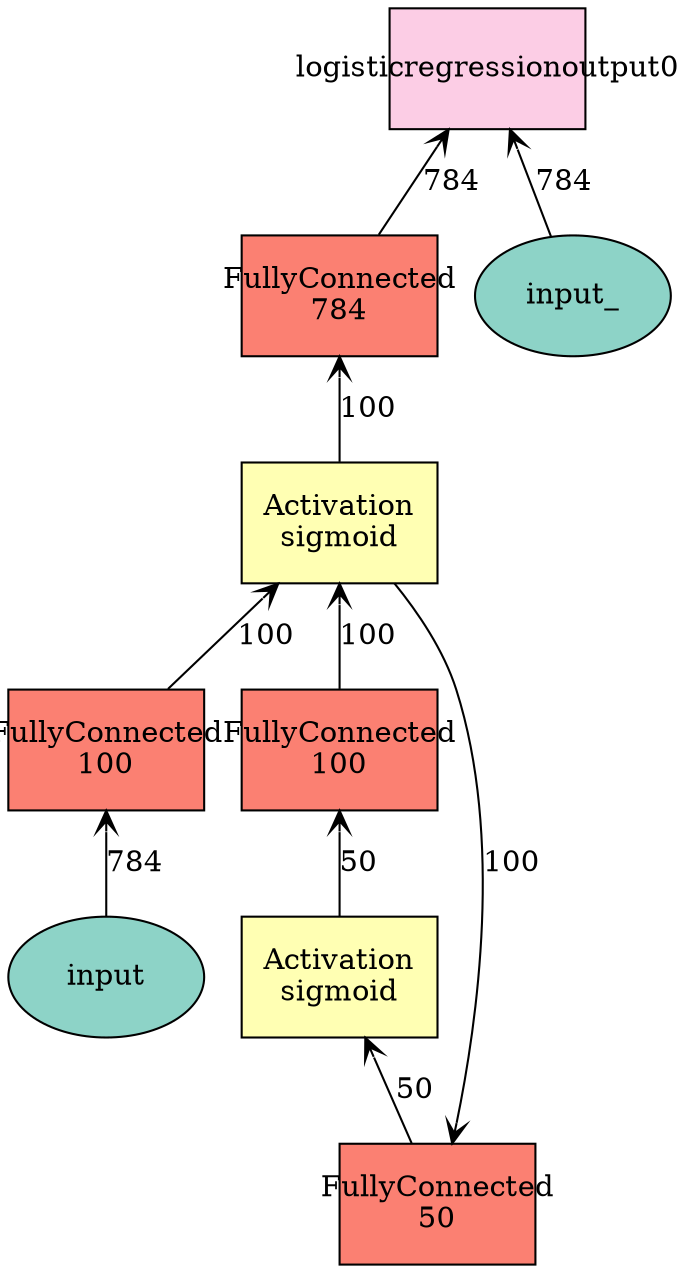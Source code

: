 digraph plot {
	input [label=input fillcolor="#8dd3c7" fixedsize=true height=0.8034 shape=oval style=filled width=1.3]
	encode [label="FullyConnected\n100" fillcolor="#fb8072" fixedsize=true height=0.8034 shape=box style=filled width=1.3]
	sigmoid1 [label="Activation\nsigmoid" fillcolor="#ffffb3" fixedsize=true height=0.8034 shape=box style=filled width=1.3]
	middle [label="FullyConnected\n50" fillcolor="#fb8072" fixedsize=true height=0.8034 shape=box style=filled width=1.3]
	sigmoid2 [label="Activation\nsigmoid" fillcolor="#ffffb3" fixedsize=true height=0.8034 shape=box style=filled width=1.3]
	decode [label="FullyConnected\n100" fillcolor="#fb8072" fixedsize=true height=0.8034 shape=box style=filled width=1.3]
	sigmoid1 [label="Activation\nsigmoid" fillcolor="#ffffb3" fixedsize=true height=0.8034 shape=box style=filled width=1.3]
	result [label="FullyConnected\n784" fillcolor="#fb8072" fixedsize=true height=0.8034 shape=box style=filled width=1.3]
	input_ [label=input_ fillcolor="#8dd3c7" fixedsize=true height=0.8034 shape=oval style=filled width=1.3]
	logisticregressionoutput0 [label=logisticregressionoutput0 fillcolor="#fccde5" fixedsize=true height=0.8034 shape=box style=filled width=1.3]
		encode -> input [label=784 arrowtail=open dir=back]
		sigmoid1 -> encode [label=100 arrowtail=open dir=back]
		middle -> sigmoid1 [label=100 arrowtail=open dir=back]
		sigmoid2 -> middle [label=50 arrowtail=open dir=back]
		decode -> sigmoid2 [label=50 arrowtail=open dir=back]
		sigmoid1 -> decode [label=100 arrowtail=open dir=back]
		result -> sigmoid1 [label=100 arrowtail=open dir=back]
		logisticregressionoutput0 -> result [label=784 arrowtail=open dir=back]
		logisticregressionoutput0 -> input_ [label=784 arrowtail=open dir=back]
}
